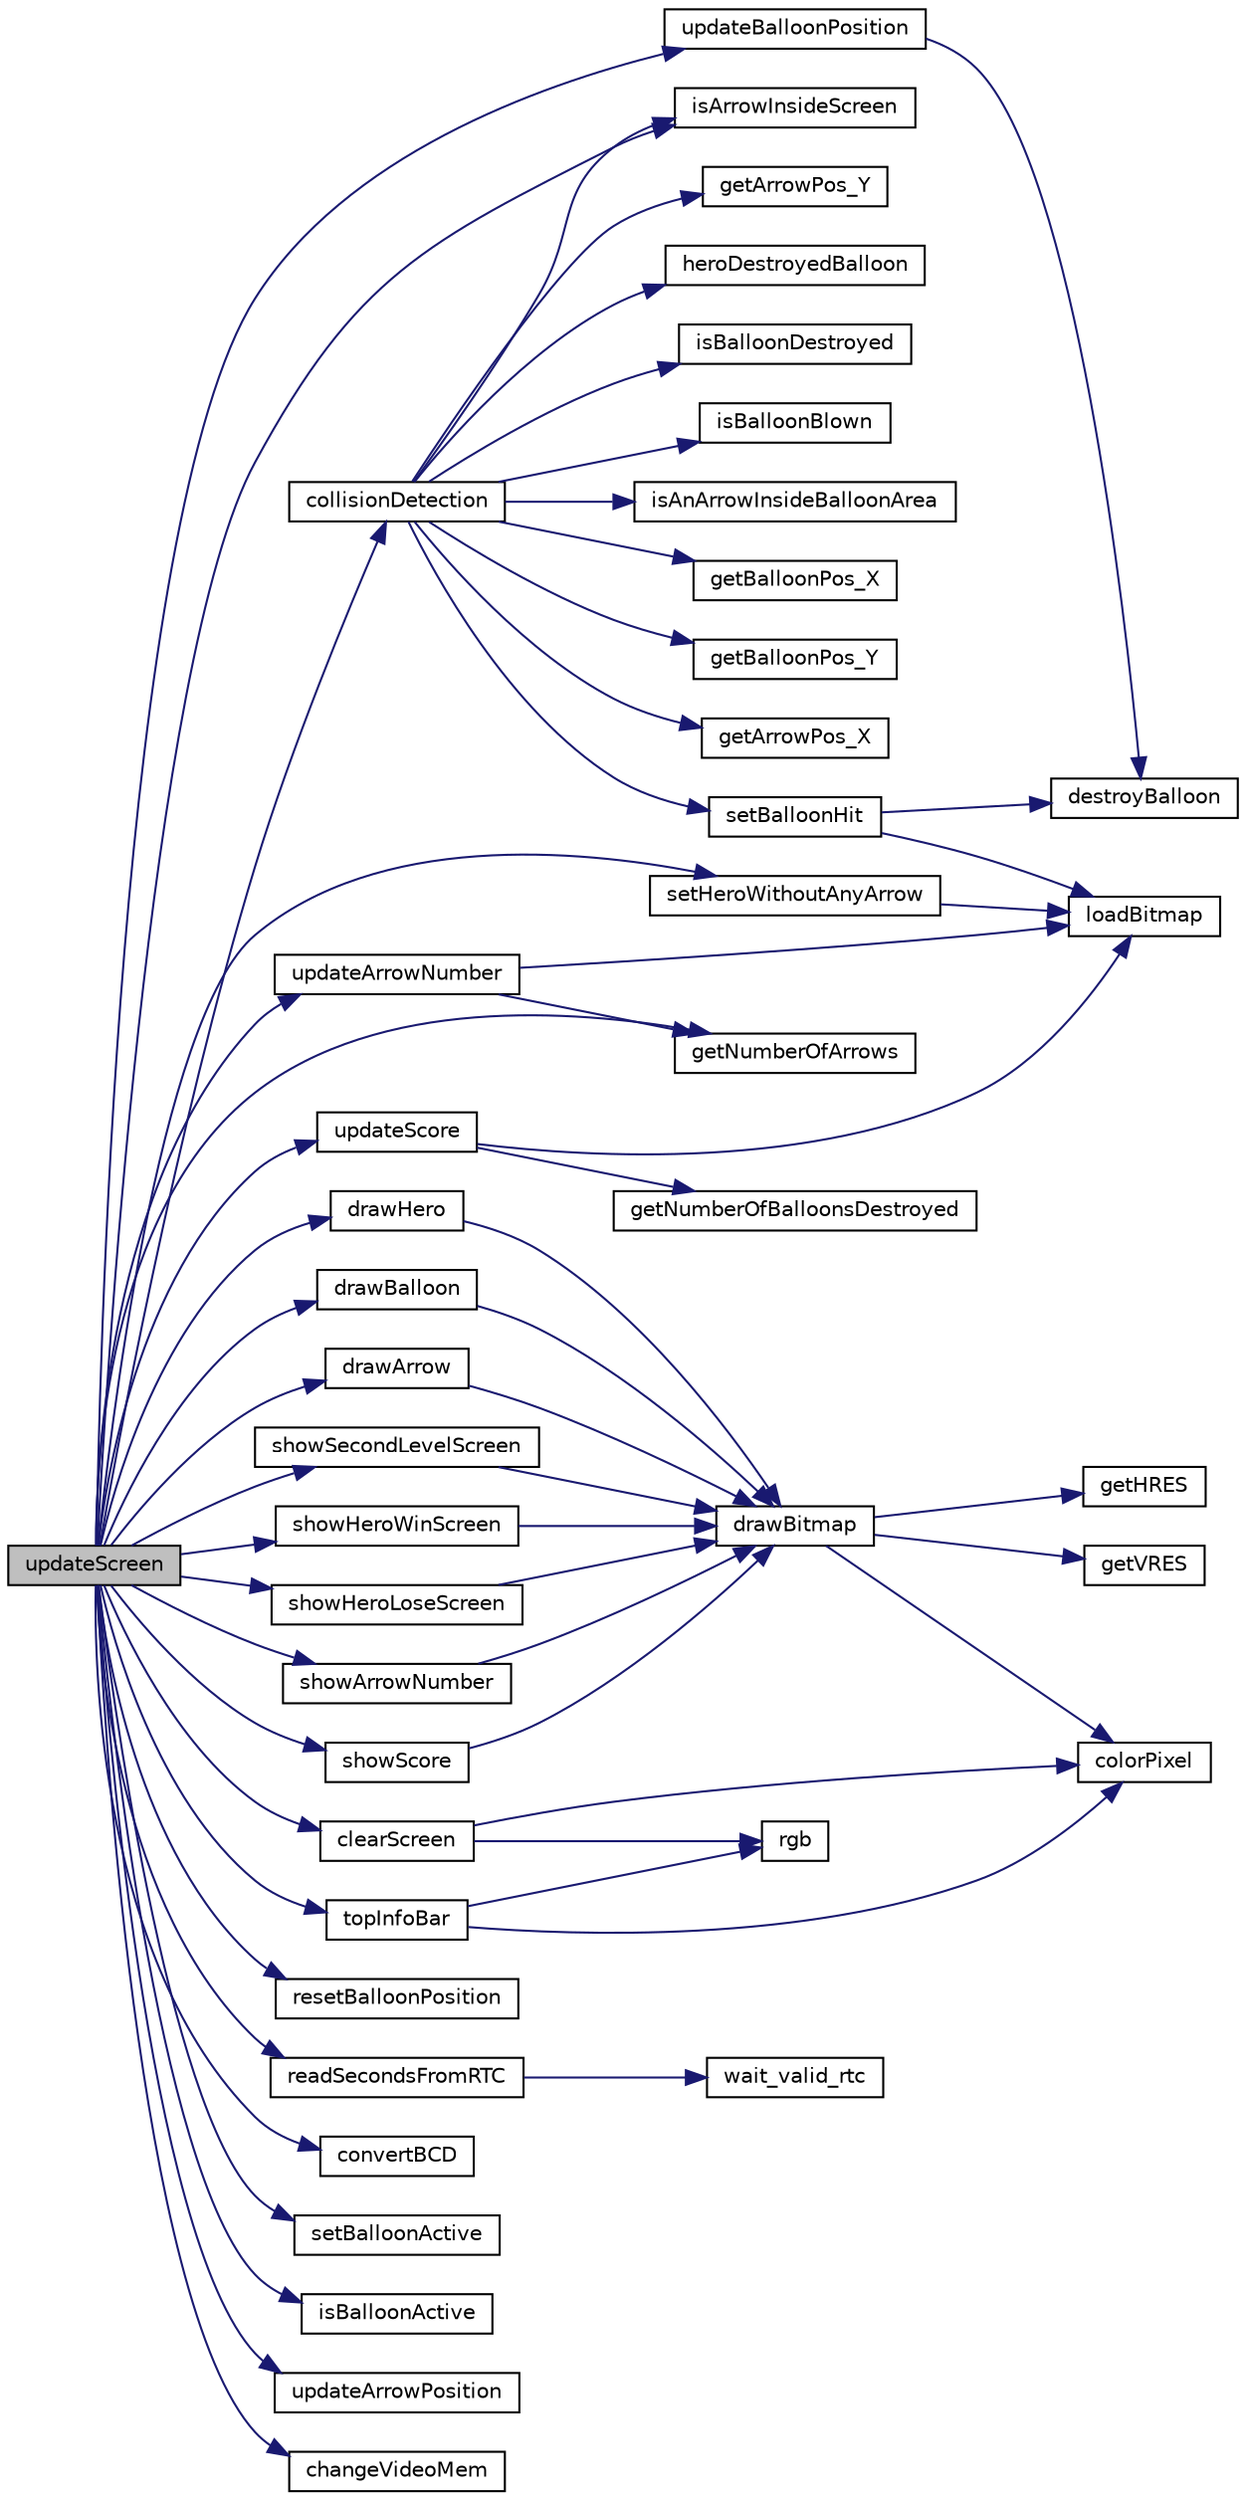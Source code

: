 digraph "updateScreen"
{
  edge [fontname="Helvetica",fontsize="10",labelfontname="Helvetica",labelfontsize="10"];
  node [fontname="Helvetica",fontsize="10",shape=record];
  rankdir="LR";
  Node355 [label="updateScreen",height=0.2,width=0.4,color="black", fillcolor="grey75", style="filled", fontcolor="black"];
  Node355 -> Node356 [color="midnightblue",fontsize="10",style="solid",fontname="Helvetica"];
  Node356 [label="collisionDetection",height=0.2,width=0.4,color="black", fillcolor="white", style="filled",URL="$group___bow.html#ga9b626f48dcf832ef9784c688ea762c18",tooltip="Handles the collision detection of arrows and balloons. "];
  Node356 -> Node357 [color="midnightblue",fontsize="10",style="solid",fontname="Helvetica"];
  Node357 [label="isArrowInsideScreen",height=0.2,width=0.4,color="black", fillcolor="white", style="filled",URL="$group___arrow.html#gafaf2455e5e85af811af1c9f2560d88d9",tooltip="This functions tells us if the arrow is inside the screen or not. "];
  Node356 -> Node358 [color="midnightblue",fontsize="10",style="solid",fontname="Helvetica"];
  Node358 [label="isBalloonDestroyed",height=0.2,width=0.4,color="black", fillcolor="white", style="filled",URL="$group___balloon.html#ga71613a4d22615e3370ad9b26997ab709",tooltip="Checks if a balloon is destroyed or not. "];
  Node356 -> Node359 [color="midnightblue",fontsize="10",style="solid",fontname="Helvetica"];
  Node359 [label="isBalloonBlown",height=0.2,width=0.4,color="black", fillcolor="white", style="filled",URL="$group___balloon.html#ga080c3c6e0390a21008769e46fb7583df",tooltip="Checks if a balloon is blown or not. "];
  Node356 -> Node360 [color="midnightblue",fontsize="10",style="solid",fontname="Helvetica"];
  Node360 [label="isAnArrowInsideBalloonArea",height=0.2,width=0.4,color="black", fillcolor="white", style="filled",URL="$group___bow.html#ga5453021700e37abe190595ed113ae2d2",tooltip="This fucntion handles collision detection. "];
  Node356 -> Node361 [color="midnightblue",fontsize="10",style="solid",fontname="Helvetica"];
  Node361 [label="getBalloonPos_X",height=0.2,width=0.4,color="black", fillcolor="white", style="filled",URL="$group___balloon.html#ga55dc8d5355ac2d61920c0970f893130f",tooltip="This function returns the &#39;x&#39; pos of a balloon. "];
  Node356 -> Node362 [color="midnightblue",fontsize="10",style="solid",fontname="Helvetica"];
  Node362 [label="getBalloonPos_Y",height=0.2,width=0.4,color="black", fillcolor="white", style="filled",URL="$group___balloon.html#ga5d623baad72b381453d4ac74556d3363",tooltip="This function returns the &#39;y&#39; pos of a balloon. "];
  Node356 -> Node363 [color="midnightblue",fontsize="10",style="solid",fontname="Helvetica"];
  Node363 [label="getArrowPos_X",height=0.2,width=0.4,color="black", fillcolor="white", style="filled",URL="$group___arrow.html#ga32e0caec51adbdca502437a77e2105ee",tooltip="Return the &#39;x&#39; position of an arrow. "];
  Node356 -> Node364 [color="midnightblue",fontsize="10",style="solid",fontname="Helvetica"];
  Node364 [label="getArrowPos_Y",height=0.2,width=0.4,color="black", fillcolor="white", style="filled",URL="$group___arrow.html#gacd546890b35079a765b353a8b7a40172",tooltip="Return the &#39;y&#39; position of an arrow. "];
  Node356 -> Node365 [color="midnightblue",fontsize="10",style="solid",fontname="Helvetica"];
  Node365 [label="setBalloonHit",height=0.2,width=0.4,color="black", fillcolor="white", style="filled",URL="$group___balloon.html#ga4ef32cdadecdc3f63774398532b7a3ed",tooltip="Changes the state of the balloon to &#39;blown&#39;. "];
  Node365 -> Node366 [color="midnightblue",fontsize="10",style="solid",fontname="Helvetica"];
  Node366 [label="destroyBalloon",height=0.2,width=0.4,color="black", fillcolor="white", style="filled",URL="$group___balloon.html#gae57d030ffaaa9eb2f33bb2d09080329f",tooltip="Frees the memory addressed to a balloon. "];
  Node365 -> Node367 [color="midnightblue",fontsize="10",style="solid",fontname="Helvetica"];
  Node367 [label="loadBitmap",height=0.2,width=0.4,color="black", fillcolor="white", style="filled",URL="$group___bitmap.html#ga3506880ffd407c36eb8aaddd2c1606d2",tooltip="Loads a bmp image. "];
  Node356 -> Node368 [color="midnightblue",fontsize="10",style="solid",fontname="Helvetica"];
  Node368 [label="heroDestroyedBalloon",height=0.2,width=0.4,color="black", fillcolor="white", style="filled",URL="$group___hero.html#ga36310fdb2f3631dabfcb0cb27b065c51",tooltip="Increments the number of balloons destroyed by the hero. "];
  Node355 -> Node369 [color="midnightblue",fontsize="10",style="solid",fontname="Helvetica"];
  Node369 [label="clearScreen",height=0.2,width=0.4,color="black", fillcolor="white", style="filled",URL="$video__gr_8c.html#a9d7e8af417b6d543da691e9c0e2f6f9f"];
  Node369 -> Node370 [color="midnightblue",fontsize="10",style="solid",fontname="Helvetica"];
  Node370 [label="colorPixel",height=0.2,width=0.4,color="black", fillcolor="white", style="filled",URL="$group__video__gr.html#ga14840e6cba314a5c6122c1ddde7261f2"];
  Node369 -> Node371 [color="midnightblue",fontsize="10",style="solid",fontname="Helvetica"];
  Node371 [label="rgb",height=0.2,width=0.4,color="black", fillcolor="white", style="filled",URL="$video__gr_8c.html#a8ac8469511c64983e8f0a678a14f0e36"];
  Node355 -> Node372 [color="midnightblue",fontsize="10",style="solid",fontname="Helvetica"];
  Node372 [label="drawHero",height=0.2,width=0.4,color="black", fillcolor="white", style="filled",URL="$group___hero.html#ga9a335b858de8bc37137a6d2fde7e7df7",tooltip="Draws on screen the hero bitmap. "];
  Node372 -> Node373 [color="midnightblue",fontsize="10",style="solid",fontname="Helvetica"];
  Node373 [label="drawBitmap",height=0.2,width=0.4,color="black", fillcolor="white", style="filled",URL="$video__gr_8c.html#a6652acd82369d03df807a689437efc1b"];
  Node373 -> Node374 [color="midnightblue",fontsize="10",style="solid",fontname="Helvetica"];
  Node374 [label="getHRES",height=0.2,width=0.4,color="black", fillcolor="white", style="filled",URL="$group__video__gr.html#ga62a06f3a0dc2bfe74941b60f3f0e4294"];
  Node373 -> Node375 [color="midnightblue",fontsize="10",style="solid",fontname="Helvetica"];
  Node375 [label="getVRES",height=0.2,width=0.4,color="black", fillcolor="white", style="filled",URL="$group__video__gr.html#ga200a747d2cbe6ff688b650fa5972dcec"];
  Node373 -> Node370 [color="midnightblue",fontsize="10",style="solid",fontname="Helvetica"];
  Node355 -> Node376 [color="midnightblue",fontsize="10",style="solid",fontname="Helvetica"];
  Node376 [label="updateBalloonPosition",height=0.2,width=0.4,color="black", fillcolor="white", style="filled",URL="$group___balloon.html#gae1e80815de1f55e6fe711a5b1375e8bb",tooltip="Changes the current position of the balloon. "];
  Node376 -> Node366 [color="midnightblue",fontsize="10",style="solid",fontname="Helvetica"];
  Node355 -> Node377 [color="midnightblue",fontsize="10",style="solid",fontname="Helvetica"];
  Node377 [label="resetBalloonPosition",height=0.2,width=0.4,color="black", fillcolor="white", style="filled",URL="$group___balloon.html#ga55e8c43b6d4efbc080de307d51922108",tooltip="This function handles the right print on screen of the balloon. "];
  Node355 -> Node378 [color="midnightblue",fontsize="10",style="solid",fontname="Helvetica"];
  Node378 [label="drawBalloon",height=0.2,width=0.4,color="black", fillcolor="white", style="filled",URL="$group___balloon.html#gacbcb334009f82d5790837646adfb1f53",tooltip="This function displays the bitmap image associated with te balloon. "];
  Node378 -> Node373 [color="midnightblue",fontsize="10",style="solid",fontname="Helvetica"];
  Node355 -> Node379 [color="midnightblue",fontsize="10",style="solid",fontname="Helvetica"];
  Node379 [label="readSecondsFromRTC",height=0.2,width=0.4,color="black", fillcolor="white", style="filled",URL="$group___r_t_c.html#gaec4323e85d08ad40d1d4c7030a87c714",tooltip="Reads the seconds from RTC peripheral. "];
  Node379 -> Node380 [color="midnightblue",fontsize="10",style="solid",fontname="Helvetica"];
  Node380 [label="wait_valid_rtc",height=0.2,width=0.4,color="black", fillcolor="white", style="filled",URL="$group___r_t_c.html#ga74509feeac5ce275416f0239f4d92776",tooltip="Waits until we are able to read information from RTC. "];
  Node355 -> Node381 [color="midnightblue",fontsize="10",style="solid",fontname="Helvetica"];
  Node381 [label="convertBCD",height=0.2,width=0.4,color="black", fillcolor="white", style="filled",URL="$group___r_t_c.html#gae8e095aab77b116978358c03a2cac15a",tooltip="Converts Binary Coded Decimal to binary. "];
  Node355 -> Node382 [color="midnightblue",fontsize="10",style="solid",fontname="Helvetica"];
  Node382 [label="setBalloonActive",height=0.2,width=0.4,color="black", fillcolor="white", style="filled",URL="$group___balloon.html#ga72d77f9c2cb899a684942fb85d962f19",tooltip="Toggles the variable active to 1 (true) "];
  Node355 -> Node383 [color="midnightblue",fontsize="10",style="solid",fontname="Helvetica"];
  Node383 [label="isBalloonActive",height=0.2,width=0.4,color="black", fillcolor="white", style="filled",URL="$group___balloon.html#gae70d31a02b4fcf81032682099618d260",tooltip="Checks if a balloon is active or not. "];
  Node355 -> Node384 [color="midnightblue",fontsize="10",style="solid",fontname="Helvetica"];
  Node384 [label="getNumberOfArrows",height=0.2,width=0.4,color="black", fillcolor="white", style="filled",URL="$group___hero.html#ga6d2126f76d2c6928d02780536989093e",tooltip="Gets the current number of arrows of the hero. "];
  Node355 -> Node385 [color="midnightblue",fontsize="10",style="solid",fontname="Helvetica"];
  Node385 [label="setHeroWithoutAnyArrow",height=0.2,width=0.4,color="black", fillcolor="white", style="filled",URL="$group___hero.html#gabaf7e8dcca75da0ac9cb0fcd8acdc05e",tooltip="Because hero has no arrows, we change bitmap where his quiver has no arrows. "];
  Node385 -> Node367 [color="midnightblue",fontsize="10",style="solid",fontname="Helvetica"];
  Node355 -> Node357 [color="midnightblue",fontsize="10",style="solid",fontname="Helvetica"];
  Node355 -> Node386 [color="midnightblue",fontsize="10",style="solid",fontname="Helvetica"];
  Node386 [label="updateArrowPosition",height=0.2,width=0.4,color="black", fillcolor="white", style="filled",URL="$group___arrow.html#ga14f2e5853ae039b9aff4fb0754e0d27f",tooltip="Changes the current position of the balloon. "];
  Node355 -> Node387 [color="midnightblue",fontsize="10",style="solid",fontname="Helvetica"];
  Node387 [label="drawArrow",height=0.2,width=0.4,color="black", fillcolor="white", style="filled",URL="$group___arrow.html#gae01dae4f5fc67eb32f385b511df0708d",tooltip="This function displays the bitmap image associated with an arrow. "];
  Node387 -> Node373 [color="midnightblue",fontsize="10",style="solid",fontname="Helvetica"];
  Node355 -> Node388 [color="midnightblue",fontsize="10",style="solid",fontname="Helvetica"];
  Node388 [label="showSecondLevelScreen",height=0.2,width=0.4,color="black", fillcolor="white", style="filled",URL="$group___bow.html#ga52192254289b36f509d3417f9559aff6",tooltip="Show an image indicating the game is now in second stage. "];
  Node388 -> Node373 [color="midnightblue",fontsize="10",style="solid",fontname="Helvetica"];
  Node355 -> Node389 [color="midnightblue",fontsize="10",style="solid",fontname="Helvetica"];
  Node389 [label="showHeroWinScreen",height=0.2,width=0.4,color="black", fillcolor="white", style="filled",URL="$group___bow.html#ga494893eea313272de559f6e09ec1b092",tooltip="If the hero wins, will show a winning screen. "];
  Node389 -> Node373 [color="midnightblue",fontsize="10",style="solid",fontname="Helvetica"];
  Node355 -> Node390 [color="midnightblue",fontsize="10",style="solid",fontname="Helvetica"];
  Node390 [label="showHeroLoseScreen",height=0.2,width=0.4,color="black", fillcolor="white", style="filled",URL="$group___bow.html#ga062afccc186a18ab185520f43061f910",tooltip="If the hero loses, will show a losing screen. "];
  Node390 -> Node373 [color="midnightblue",fontsize="10",style="solid",fontname="Helvetica"];
  Node355 -> Node391 [color="midnightblue",fontsize="10",style="solid",fontname="Helvetica"];
  Node391 [label="topInfoBar",height=0.2,width=0.4,color="black", fillcolor="white", style="filled",URL="$video__gr_8c.html#a060d2ff94c3db870640034af37693ce0"];
  Node391 -> Node370 [color="midnightblue",fontsize="10",style="solid",fontname="Helvetica"];
  Node391 -> Node371 [color="midnightblue",fontsize="10",style="solid",fontname="Helvetica"];
  Node355 -> Node392 [color="midnightblue",fontsize="10",style="solid",fontname="Helvetica"];
  Node392 [label="updateArrowNumber",height=0.2,width=0.4,color="black", fillcolor="white", style="filled",URL="$group___bow.html#ga912b97039085748ea931e119dda4af6f",tooltip="Checks the number of arrows available on the hero and prints it on screen. "];
  Node392 -> Node384 [color="midnightblue",fontsize="10",style="solid",fontname="Helvetica"];
  Node392 -> Node367 [color="midnightblue",fontsize="10",style="solid",fontname="Helvetica"];
  Node355 -> Node393 [color="midnightblue",fontsize="10",style="solid",fontname="Helvetica"];
  Node393 [label="showArrowNumber",height=0.2,width=0.4,color="black", fillcolor="white", style="filled",URL="$group___bow.html#ga691411f6c9c029c0229645de9cf4448f",tooltip="Makes the bitmap associated with arrow number show on screen. "];
  Node393 -> Node373 [color="midnightblue",fontsize="10",style="solid",fontname="Helvetica"];
  Node355 -> Node394 [color="midnightblue",fontsize="10",style="solid",fontname="Helvetica"];
  Node394 [label="updateScore",height=0.2,width=0.4,color="black", fillcolor="white", style="filled",URL="$group___bow.html#ga0fe1d7598a7436ade0e5fb515830d312",tooltip="Checks the score of the hero and prints it on screen. "];
  Node394 -> Node395 [color="midnightblue",fontsize="10",style="solid",fontname="Helvetica"];
  Node395 [label="getNumberOfBalloonsDestroyed",height=0.2,width=0.4,color="black", fillcolor="white", style="filled",URL="$group___hero.html#ga0d796da7a162a97b303e35120c4c89c4"];
  Node394 -> Node367 [color="midnightblue",fontsize="10",style="solid",fontname="Helvetica"];
  Node355 -> Node396 [color="midnightblue",fontsize="10",style="solid",fontname="Helvetica"];
  Node396 [label="showScore",height=0.2,width=0.4,color="black", fillcolor="white", style="filled",URL="$group___bow.html#ga7fe3b0ac571d0d42b5672333f47f3ae0",tooltip="Makes the bitmap associated with the score show on screen. "];
  Node396 -> Node373 [color="midnightblue",fontsize="10",style="solid",fontname="Helvetica"];
  Node355 -> Node397 [color="midnightblue",fontsize="10",style="solid",fontname="Helvetica"];
  Node397 [label="changeVideoMem",height=0.2,width=0.4,color="black", fillcolor="white", style="filled",URL="$group__video__gr.html#ga28a4be6d6081070b52fcb7fd689ec6f6"];
}
